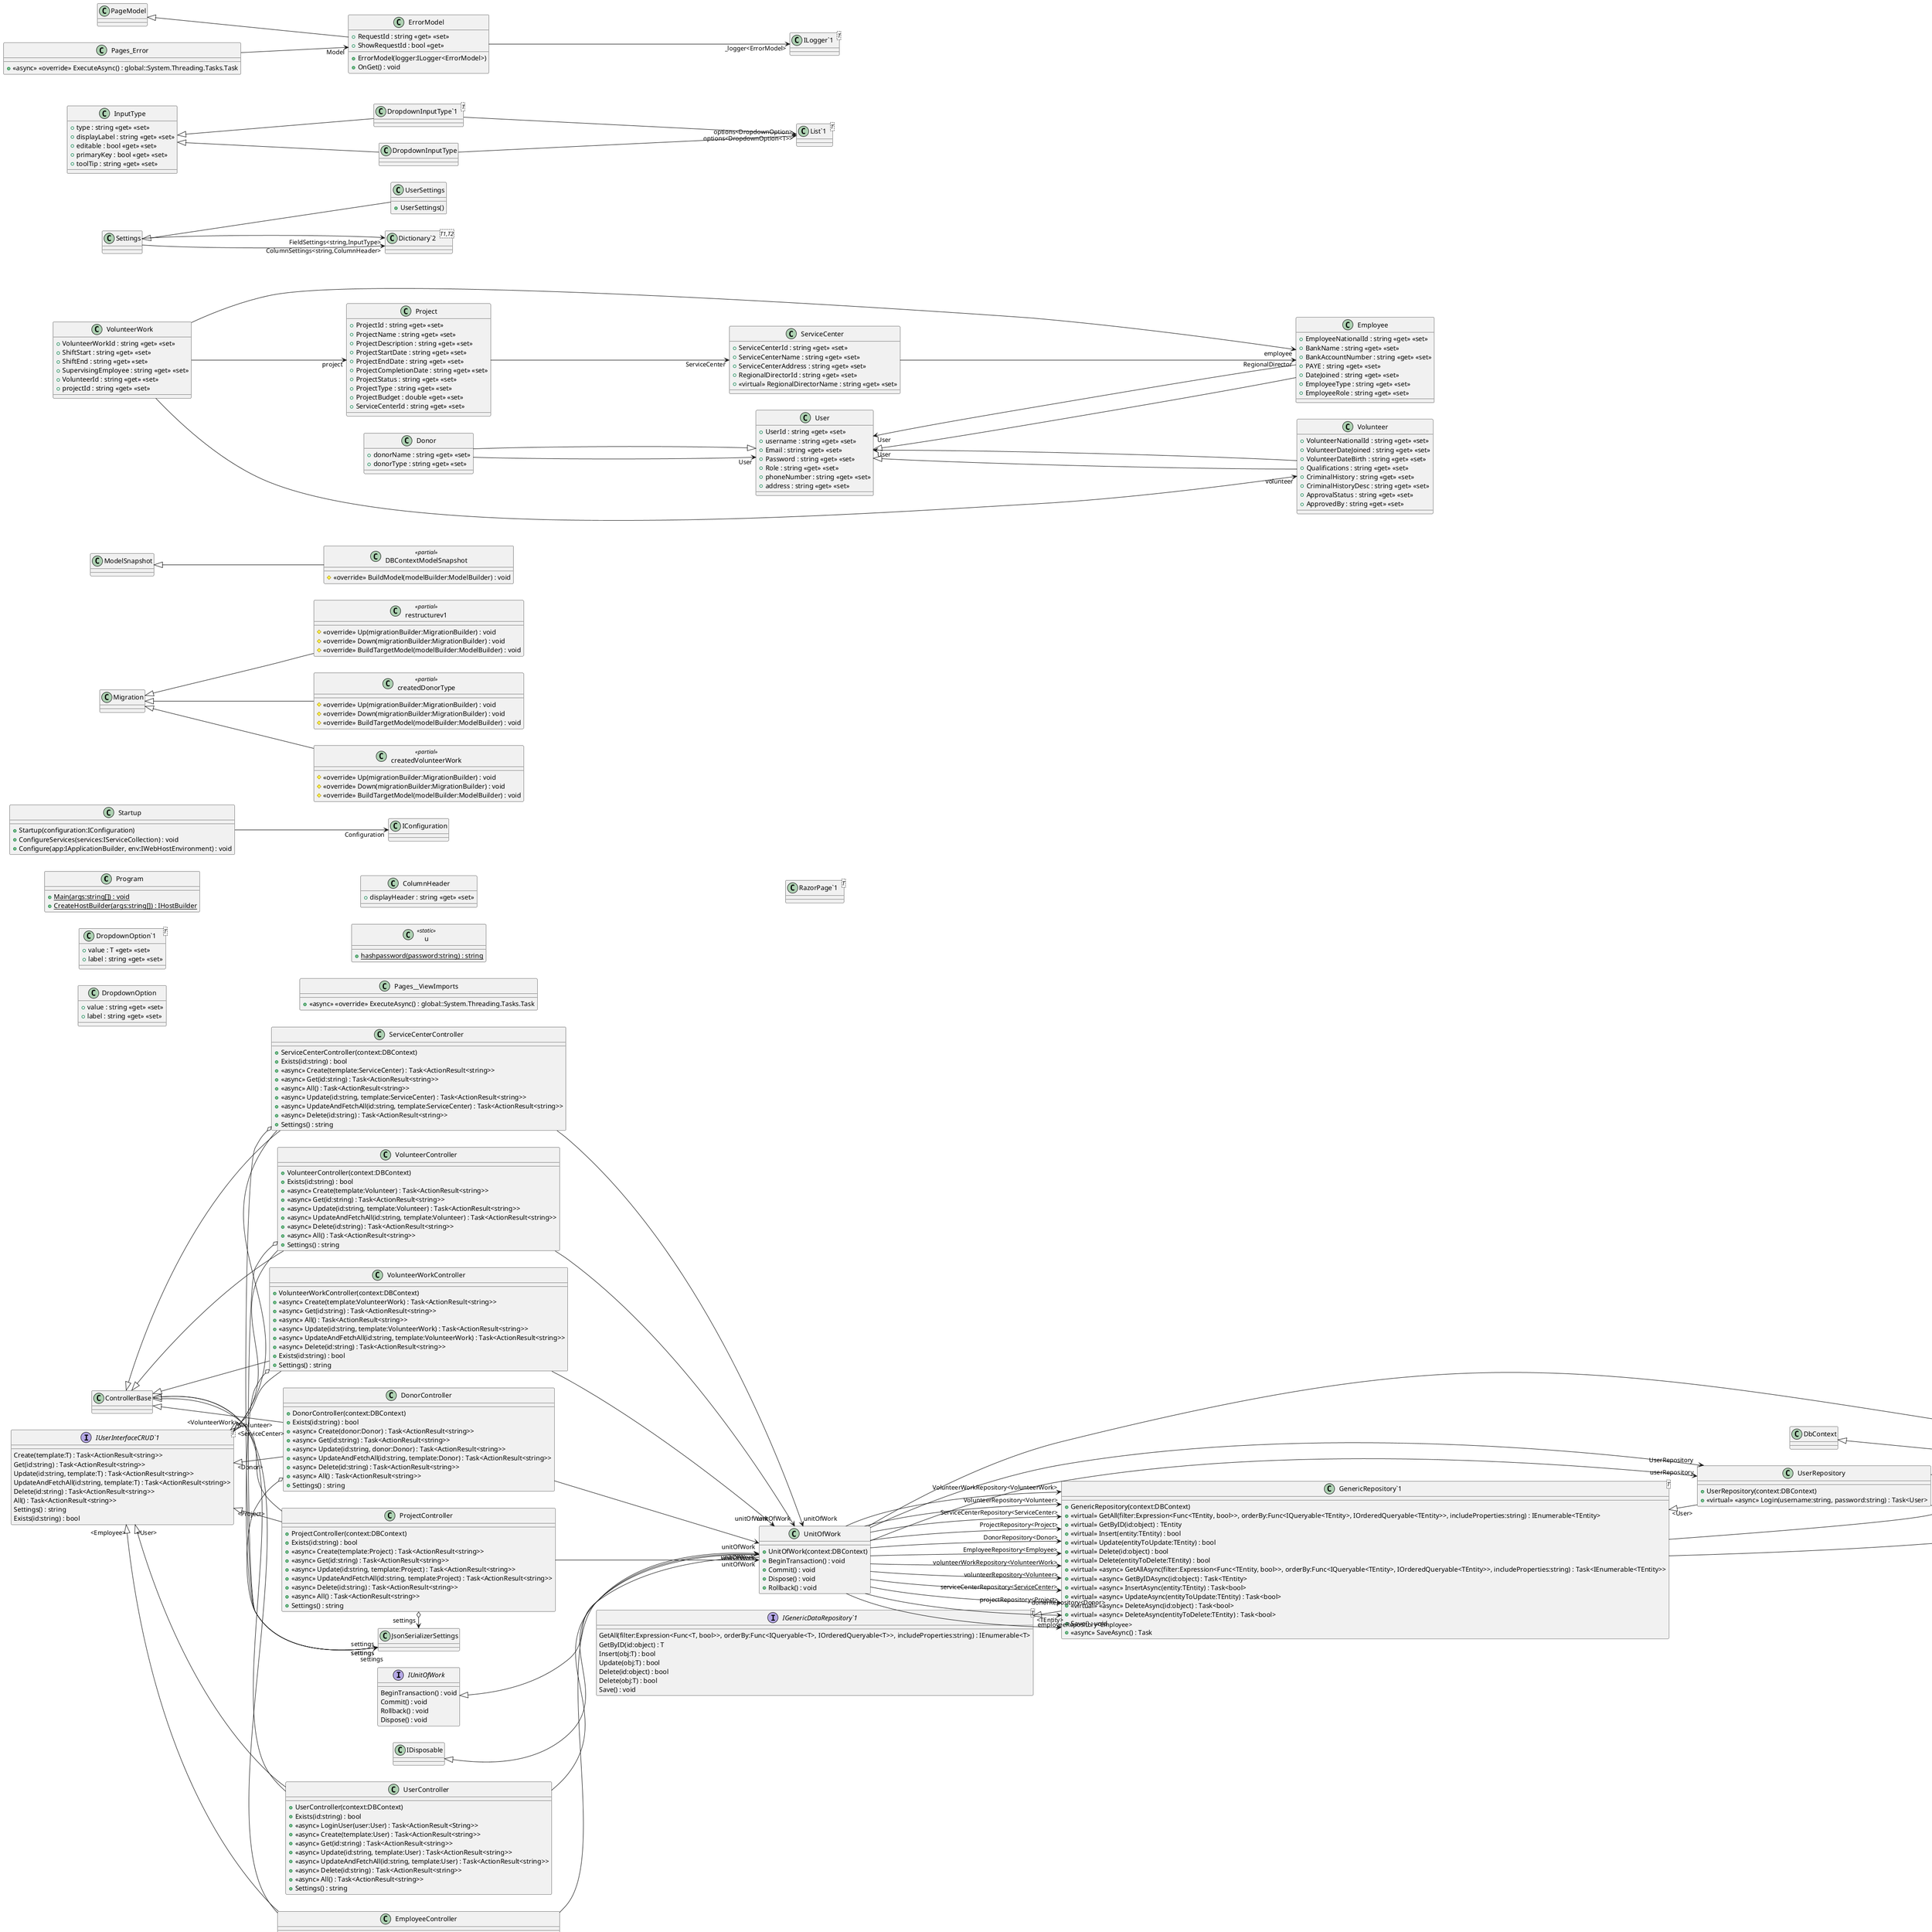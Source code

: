 @startuml

left to right direction

class Program {
    + {static} Main(args:string[]) : void
    + {static} CreateHostBuilder(args:string[]) : IHostBuilder
}
class Startup {
    + Startup(configuration:IConfiguration)
    + ConfigureServices(services:IServiceCollection) : void
    + Configure(app:IApplicationBuilder, env:IWebHostEnvironment) : void
}
Startup --> "Configuration" IConfiguration
class DonorController {
    + DonorController(context:DBContext)
    + Exists(id:string) : bool
    + <<async>> Create(donor:Donor) : Task<ActionResult<string>>
    + <<async>> Get(id:string) : Task<ActionResult<string>>
    + <<async>> Update(id:string, donor:Donor) : Task<ActionResult<string>>
    + <<async>> UpdateAndFetchAll(id:string, template:Donor) : Task<ActionResult<string>>
    + <<async>> Delete(id:string) : Task<ActionResult<string>>
    + <<async>> All() : Task<ActionResult<string>>
    + Settings() : string
}
class "IUserInterfaceCRUD`1"<T> {
}
ControllerBase <|-- DonorController
"IUserInterfaceCRUD`1" "<Donor>" <|-- DonorController
DonorController --> "unitOfWork" UnitOfWork
DonorController o-> "settings" JsonSerializerSettings
class EmployeeController {
    + EmployeeController(context:DBContext)
    + <<async>> Create(template:Employee) : Task<ActionResult<string>>
    + <<async>> Get(id:string) : Task<ActionResult<string>>
    + <<async>> Update(id:string, template:Employee) : Task<ActionResult<string>>
    + <<async>> UpdateAndFetchAll(id:string, template:Employee) : Task<ActionResult<string>>
    + <<async>> Delete(id:string) : Task<ActionResult<string>>
    + <<async>> All() : Task<ActionResult<string>>
    + Settings() : string
    + Exists(id:string) : bool
}
class "IUserInterfaceCRUD`1"<T> {
}
ControllerBase <|-- EmployeeController
"IUserInterfaceCRUD`1" "<Employee>" <|-- EmployeeController
EmployeeController --> "unitOfWork" UnitOfWork
class ProjectController {
    + ProjectController(context:DBContext)
    + Exists(id:string) : bool
    + <<async>> Create(template:Project) : Task<ActionResult<string>>
    + <<async>> Get(id:string) : Task<ActionResult<string>>
    + <<async>> Update(id:string, template:Project) : Task<ActionResult<string>>
    + <<async>> UpdateAndFetchAll(id:string, template:Project) : Task<ActionResult<string>>
    + <<async>> Delete(id:string) : Task<ActionResult<string>>
    + <<async>> All() : Task<ActionResult<string>>
    + Settings() : string
}
class "IUserInterfaceCRUD`1"<T> {
}
ControllerBase <|-- ProjectController
"IUserInterfaceCRUD`1" "<Project>" <|-- ProjectController
ProjectController --> "unitOfWork" UnitOfWork
ProjectController o-> "settings" JsonSerializerSettings
class ServiceCenterController {
    + ServiceCenterController(context:DBContext)
    + Exists(id:string) : bool
    + <<async>> Create(template:ServiceCenter) : Task<ActionResult<string>>
    + <<async>> Get(id:string) : Task<ActionResult<string>>
    + <<async>> All() : Task<ActionResult<string>>
    + <<async>> Update(id:string, template:ServiceCenter) : Task<ActionResult<string>>
    + <<async>> UpdateAndFetchAll(id:string, template:ServiceCenter) : Task<ActionResult<string>>
    + <<async>> Delete(id:string) : Task<ActionResult<string>>
    + Settings() : string
}
class "IUserInterfaceCRUD`1"<T> {
}
ControllerBase <|-- ServiceCenterController
"IUserInterfaceCRUD`1" "<ServiceCenter>" <|-- ServiceCenterController
ServiceCenterController --> "unitOfWork" UnitOfWork
ServiceCenterController o-> "settings" JsonSerializerSettings
class UserController {
    + UserController(context:DBContext)
    + Exists(id:string) : bool
    + <<async>> LoginUser(user:User) : Task<ActionResult<String>>
    + <<async>> Create(template:User) : Task<ActionResult<string>>
    + <<async>> Get(id:string) : Task<ActionResult<string>>
    + <<async>> Update(id:string, template:User) : Task<ActionResult<string>>
    + <<async>> UpdateAndFetchAll(id:string, template:User) : Task<ActionResult<string>>
    + <<async>> Delete(id:string) : Task<ActionResult<string>>
    + <<async>> All() : Task<ActionResult<string>>
    + Settings() : string
}
class "IUserInterfaceCRUD`1"<T> {
}
ControllerBase <|-- UserController
"IUserInterfaceCRUD`1" "<User>" <|-- UserController
UserController --> "unitOfWork" UnitOfWork
class VolunteerController {
    + VolunteerController(context:DBContext)
    + Exists(id:string) : bool
    + <<async>> Create(template:Volunteer) : Task<ActionResult<string>>
    + <<async>> Get(id:string) : Task<ActionResult<string>>
    + <<async>> Update(id:string, template:Volunteer) : Task<ActionResult<string>>
    + <<async>> UpdateAndFetchAll(id:string, template:Volunteer) : Task<ActionResult<string>>
    + <<async>> Delete(id:string) : Task<ActionResult<string>>
    + <<async>> All() : Task<ActionResult<string>>
    + Settings() : string
}
class "IUserInterfaceCRUD`1"<T> {
}
ControllerBase <|-- VolunteerController
"IUserInterfaceCRUD`1" "<Volunteer>" <|-- VolunteerController
VolunteerController --> "unitOfWork" UnitOfWork
VolunteerController o-> "settings" JsonSerializerSettings
class VolunteerWorkController {
    + VolunteerWorkController(context:DBContext)
    + <<async>> Create(template:VolunteerWork) : Task<ActionResult<string>>
    + <<async>> Get(id:string) : Task<ActionResult<string>>
    + <<async>> All() : Task<ActionResult<string>>
    + <<async>> Update(id:string, template:VolunteerWork) : Task<ActionResult<string>>
    + <<async>> UpdateAndFetchAll(id:string, template:VolunteerWork) : Task<ActionResult<string>>
    + <<async>> Delete(id:string) : Task<ActionResult<string>>
    + Exists(id:string) : bool
    + Settings() : string
}
class "IUserInterfaceCRUD`1"<T> {
}
ControllerBase <|-- VolunteerWorkController
"IUserInterfaceCRUD`1" "<VolunteerWork>" <|-- VolunteerWorkController
VolunteerWorkController --> "unitOfWork" UnitOfWork
VolunteerWorkController o-> "settings" JsonSerializerSettings
class "GenericRepository`1"<TEntity> {
    + GenericRepository(context:DBContext)
    + <<virtual>> GetAll(filter:Expression<Func<TEntity, bool>>, orderBy:Func<IQueryable<TEntity>, IOrderedQueryable<TEntity>>, includeProperties:string) : IEnumerable<TEntity>
    + <<virtual>> GetByID(id:object) : TEntity
    + <<virtual>> Insert(entity:TEntity) : bool
    + <<virtual>> Update(entityToUpdate:TEntity) : bool
    + <<virtual>> Delete(id:object) : bool
    + <<virtual>> Delete(entityToDelete:TEntity) : bool
    + <<virtual>> <<async>> GetAllAsync(filter:Expression<Func<TEntity, bool>>, orderBy:Func<IQueryable<TEntity>, IOrderedQueryable<TEntity>>, includeProperties:string) : Task<IEnumerable<TEntity>>
    + <<virtual>> <<async>> GetByIDAsync(id:object) : Task<TEntity>
    + <<virtual>> <<async>> InsertAsync(entity:TEntity) : Task<bool>
    + <<virtual>> <<async>> UpdateAsync(entityToUpdate:TEntity) : Task<bool>
    + <<virtual>> <<async>> DeleteAsync(id:object) : Task<bool>
    + <<virtual>> <<async>> DeleteAsync(entityToDelete:TEntity) : Task<bool>
    + Save() : void
    + <<async>> SaveAsync() : Task
}
class "IGenericDataRepository`1"<T> {
}
class "DbSet`1"<T> {
}
"IGenericDataRepository`1" "<TEntity>" <|-- "GenericRepository`1"
"GenericRepository`1" --> "context" DBContext
"GenericRepository`1" --> "dbSet<TEntity>" "DbSet`1"
class UnitOfWork {
    + UnitOfWork(context:DBContext)
    + BeginTransaction() : void
    + Commit() : void
    + Dispose() : void
    + Rollback() : void
}
class "GenericRepository`1"<T> {
}
IUnitOfWork <|-- UnitOfWork
IDisposable <|-- UnitOfWork
UnitOfWork --> "context" DBContext
UnitOfWork --> "employeeRepository<Employee>" "GenericRepository`1"
UnitOfWork --> "donorRepository<Donor>" "GenericRepository`1"
UnitOfWork --> "projectRepository<Project>" "GenericRepository`1"
UnitOfWork --> "serviceCenterRepository<ServiceCenter>" "GenericRepository`1"
UnitOfWork --> "userRepository" UserRepository
UnitOfWork --> "volunteerRepository<Volunteer>" "GenericRepository`1"
UnitOfWork --> "volunteerWorkRepository<VolunteerWork>" "GenericRepository`1"
UnitOfWork --> "EmployeeRepository<Employee>" "GenericRepository`1"
UnitOfWork --> "DonorRepository<Donor>" "GenericRepository`1"
UnitOfWork --> "ProjectRepository<Project>" "GenericRepository`1"
UnitOfWork --> "ServiceCenterRepository<ServiceCenter>" "GenericRepository`1"
UnitOfWork --> "UserRepository" UserRepository
UnitOfWork --> "VolunteerRepository<Volunteer>" "GenericRepository`1"
UnitOfWork --> "VolunteerWorkRepository<VolunteerWork>" "GenericRepository`1"
class UserRepository {
    + UserRepository(context:DBContext)
    + <<virtual>> <<async>> Login(username:string, password:string) : Task<User>
}
class "GenericRepository`1"<T> {
}
class "DbSet`1"<T> {
}
"GenericRepository`1" "<User>" <|-- UserRepository
UserRepository --> "context" DBContext
UserRepository --> "dbSet<User>" "DbSet`1"
class DBContext {
    + DBContext(options:DbContextOptions<DBContext>)
    + DBContext()
    # <<override>> OnModelCreating(modelBuilder:ModelBuilder) : void
}
DbContext <|-- DBContext
interface "IUserInterfaceCRUD`1"<T> {
    Create(template:T) : Task<ActionResult<string>>
    Get(id:string) : Task<ActionResult<string>>
    Update(id:string, template:T) : Task<ActionResult<string>>
    UpdateAndFetchAll(id:string, template:T) : Task<ActionResult<string>>
    Delete(id:string) : Task<ActionResult<string>>
    All() : Task<ActionResult<string>>
    Settings() : string
    Exists(id:string) : bool
}
class restructurev1 <<partial>> {
    # <<override>> Up(migrationBuilder:MigrationBuilder) : void
    # <<override>> Down(migrationBuilder:MigrationBuilder) : void
}
Migration <|-- restructurev1
class restructurev1 <<partial>> {
    # <<override>> BuildTargetModel(modelBuilder:ModelBuilder) : void
}
class createdDonorType <<partial>> {
    # <<override>> Up(migrationBuilder:MigrationBuilder) : void
    # <<override>> Down(migrationBuilder:MigrationBuilder) : void
}
Migration <|-- createdDonorType
class createdDonorType <<partial>> {
    # <<override>> BuildTargetModel(modelBuilder:ModelBuilder) : void
}
class createdVolunteerWork <<partial>> {
    # <<override>> Up(migrationBuilder:MigrationBuilder) : void
    # <<override>> Down(migrationBuilder:MigrationBuilder) : void
}
Migration <|-- createdVolunteerWork
class createdVolunteerWork <<partial>> {
    # <<override>> BuildTargetModel(modelBuilder:ModelBuilder) : void
}
class DBContextModelSnapshot <<partial>> {
    # <<override>> BuildModel(modelBuilder:ModelBuilder) : void
}
ModelSnapshot <|-- DBContextModelSnapshot
class Donor {
    + donorName : string <<get>> <<set>>
    + donorType : string <<get>> <<set>>
}
User <|-- Donor
Donor --> "User" User
class Employee {
    + EmployeeNationalId : string <<get>> <<set>>
    + BankName : string <<get>> <<set>>
    + BankAccountNumber : string <<get>> <<set>>
    + PAYE : string <<get>> <<set>>
    + DateJoined : string <<get>> <<set>>
    + EmployeeType : string <<get>> <<set>>
    + EmployeeRole : string <<get>> <<set>>
}
User <|-- Employee
Employee --> "User" User
class Project {
    + ProjectId : string <<get>> <<set>>
    + ProjectName : string <<get>> <<set>>
    + ProjectDescription : string <<get>> <<set>>
    + ProjectStartDate : string <<get>> <<set>>
    + ProjectEndDate : string <<get>> <<set>>
    + ProjectCompletionDate : string <<get>> <<set>>
    + ProjectStatus : string <<get>> <<set>>
    + ProjectType : string <<get>> <<set>>
    + ProjectBudget : double <<get>> <<set>>
    + ServiceCenterId : string <<get>> <<set>>
}
Project --> "ServiceCenter" ServiceCenter
class ServiceCenter {
    + ServiceCenterId : string <<get>> <<set>>
    + ServiceCenterName : string <<get>> <<set>>
    + ServiceCenterAddress : string <<get>> <<set>>
    + RegionalDirectorId : string <<get>> <<set>>
    + <<virtual>> RegionalDirectorName : string <<get>> <<set>>
}
ServiceCenter --> "RegionalDirector" Employee
class Settings {
}
class UserSettings {
    + UserSettings()
}
class InputType {
    + type : string <<get>> <<set>>
    + displayLabel : string <<get>> <<set>>
    + editable : bool <<get>> <<set>>
    + primaryKey : bool <<get>> <<set>>
    + toolTip : string <<get>> <<set>>
}
class "DropdownInputType`1"<T> {
}
class DropdownInputType {
}
class "DropdownOption`1"<T> {
    + value : T <<get>> <<set>>
    + label : string <<get>> <<set>>
}
class DropdownOption {
    + value : string <<get>> <<set>>
    + label : string <<get>> <<set>>
}
class ColumnHeader {
    + displayHeader : string <<get>> <<set>>
}
class "Dictionary`2"<T1,T2> {
}
class "List`1"<T> {
}
Settings --> "ColumnSettings<string,ColumnHeader>" "Dictionary`2"
Settings --> "FieldSettings<string,InputType>" "Dictionary`2"
Settings <|-- UserSettings
InputType <|-- "DropdownInputType`1"
"DropdownInputType`1" --> "options<DropdownOption<T>>" "List`1"
InputType <|-- DropdownInputType
DropdownInputType --> "options<DropdownOption>" "List`1"
class User {
    + UserId : string <<get>> <<set>>
    + username : string <<get>> <<set>>
    + Email : string <<get>> <<set>>
    + Password : string <<get>> <<set>>
    + Role : string <<get>> <<set>>
    + phoneNumber : string <<get>> <<set>>
    + address : string <<get>> <<set>>
}
class Volunteer {
    + VolunteerNationalId : string <<get>> <<set>>
    + VolunteerDateJoined : string <<get>> <<set>>
    + VolunteerDateBirth : string <<get>> <<set>>
    + Qualifications : string <<get>> <<set>>
    + CriminalHistory : string <<get>> <<set>>
    + CriminalHistoryDesc : string <<get>> <<set>>
    + ApprovalStatus : string <<get>> <<set>>
    + ApprovedBy : string <<get>> <<set>>
}
User <|-- Volunteer
Volunteer --> "User" User
class VolunteerWork {
    + VolunteerWorkId : string <<get>> <<set>>
    + ShiftStart : string <<get>> <<set>>
    + ShiftEnd : string <<get>> <<set>>
    + SupervisingEmployee : string <<get>> <<set>>
    + VolunteerId : string <<get>> <<set>>
    + projectId : string <<get>> <<set>>
}
VolunteerWork --> "employee" Employee
VolunteerWork --> "volunteer" Volunteer
VolunteerWork --> "project" Project
class ErrorModel {
    + ErrorModel(logger:ILogger<ErrorModel>)
    + RequestId : string <<get>> <<set>>
    + ShowRequestId : bool <<get>>
    + OnGet() : void
}
class "ILogger`1"<T> {
}
PageModel <|-- ErrorModel
ErrorModel --> "_logger<ErrorModel>" "ILogger`1"
class u <<static>> {
    + {static} hashpassword(password:string) : string
}
interface "IGenericDataRepository`1"<T> {
    GetAll(filter:Expression<Func<T, bool>>, orderBy:Func<IQueryable<T>, IOrderedQueryable<T>>, includeProperties:string) : IEnumerable<T>
    GetByID(id:object) : T
    Insert(obj:T) : bool
    Update(obj:T) : bool
    Delete(id:object) : bool
    Delete(obj:T) : bool
    Save() : void
}
interface IUnitOfWork {
    BeginTransaction() : void
    Commit() : void
    Rollback() : void
    Dispose() : void
}
class Pages_Error {
    + <<async>> <<override>> ExecuteAsync() : global::System.Threading.Tasks.Task
}
Pages_Error --> "Model" ErrorModel
class Pages__ViewImports {
    + <<async>> <<override>> ExecuteAsync() : global::System.Threading.Tasks.Task
}
class "RazorPage`1"<T> {
}
@enduml
